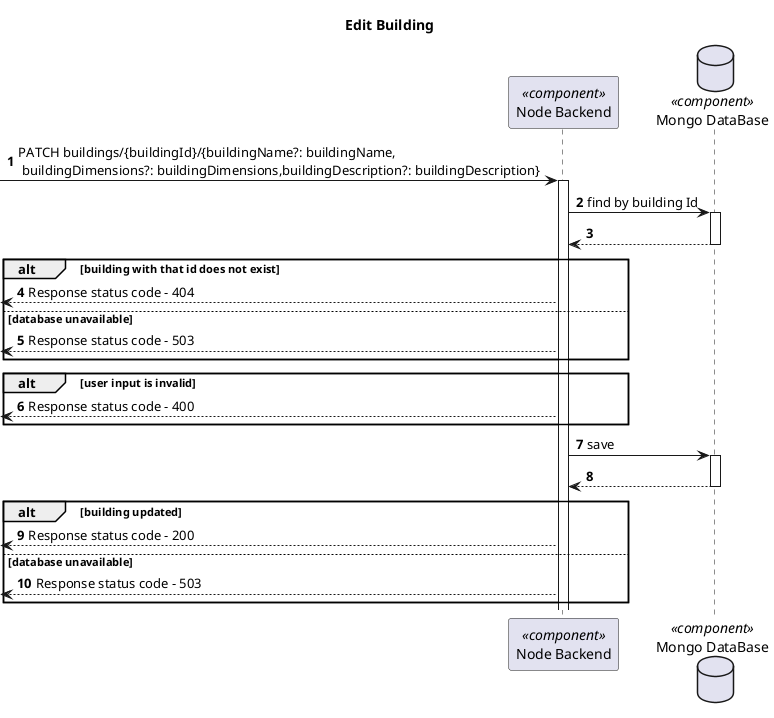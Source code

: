 @startuml Process View - Level 3

autonumber
skinparam packageStyle rect
skinparam defaultFontName JetBrains Mono

title Edit Building

participant "Node Backend" as BE <<component>>
database "Mongo DataBase" as DB <<component>>

-> BE: PATCH buildings/{buildingId}/{buildingName?: buildingName,\n buildingDimensions?: buildingDimensions,buildingDescription?: buildingDescription}

'Find by Domain ID'
activate BE
BE -> DB: find by building Id
activate DB
DB --> BE:
deactivate DB

alt building with that id does not exist
  <-- BE: Response status code - 404
else database unavailable
  <-- BE: Response status code - 503
end

alt user input is invalid
  <-- BE: Response status code - 400
end



activate BE

BE -> DB: save

activate DB

DB --> BE:

deactivate DB

alt building updated

  <-- BE: Response status code - 200

else database unavailable

  <-- BE: Response status code - 503

end

@enduml